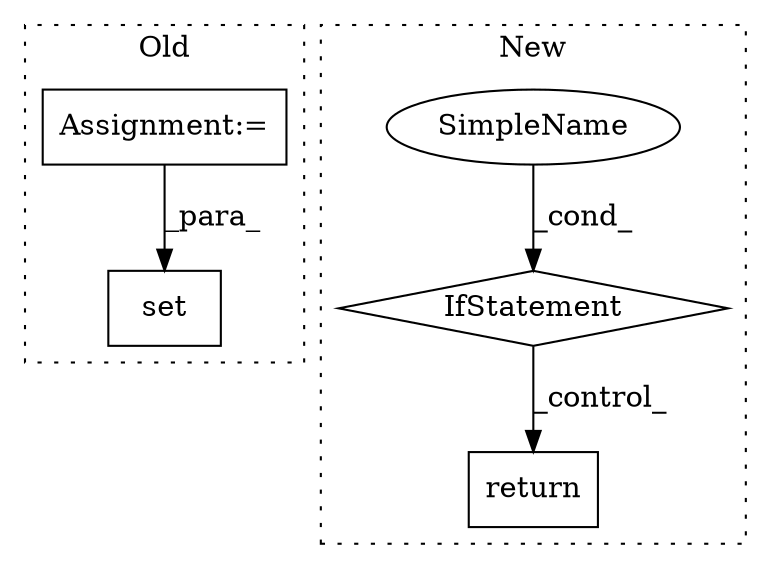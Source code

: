 digraph G {
subgraph cluster0 {
1 [label="set" a="32" s="4744,4920" l="21,-5" shape="box"];
3 [label="Assignment:=" a="7" s="4861" l="51" shape="box"];
label = "Old";
style="dotted";
}
subgraph cluster1 {
2 [label="return" a="41" s="4306" l="7" shape="box"];
4 [label="IfStatement" a="25" s="4182,4203" l="4,2" shape="diamond"];
5 [label="SimpleName" a="42" s="" l="" shape="ellipse"];
label = "New";
style="dotted";
}
3 -> 1 [label="_para_"];
4 -> 2 [label="_control_"];
5 -> 4 [label="_cond_"];
}